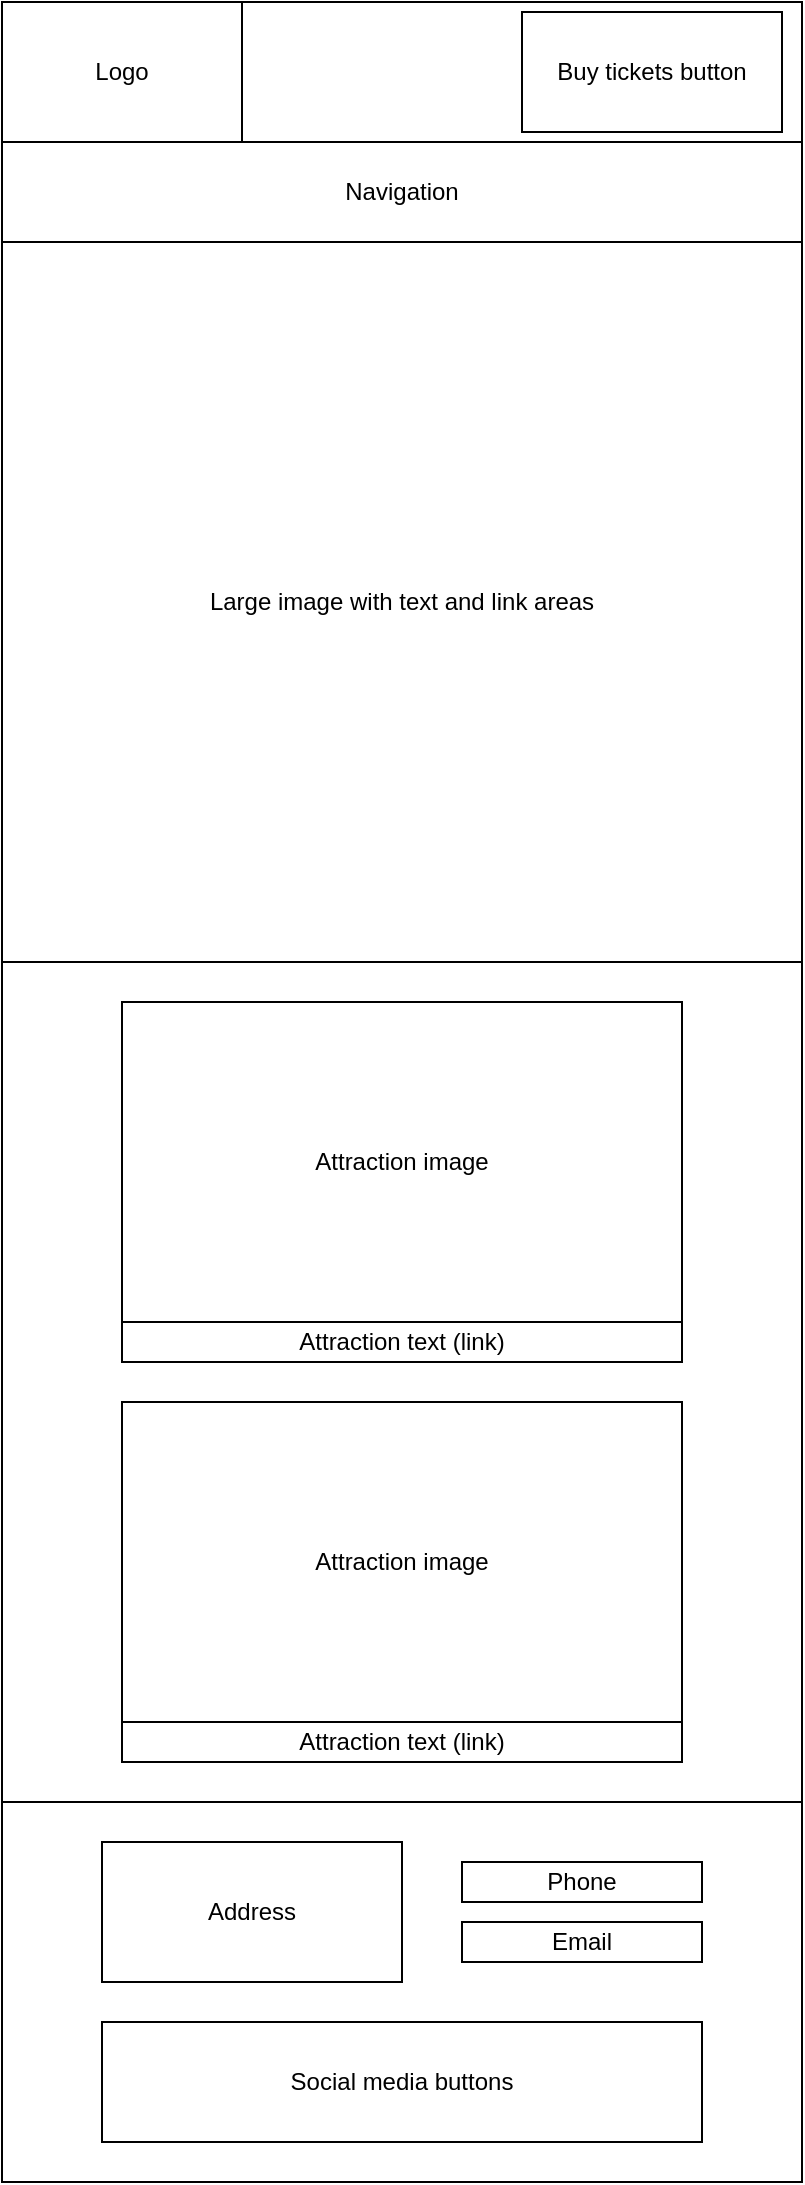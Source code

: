 <mxfile version="13.10.0" type="github">
  <diagram id="9Hw6Vr-7h3pMYh5VBa0q" name="Page-1">
    <mxGraphModel dx="781" dy="1113" grid="1" gridSize="10" guides="1" tooltips="1" connect="1" arrows="1" fold="1" page="1" pageScale="1" pageWidth="827" pageHeight="1169" math="0" shadow="0">
      <root>
        <mxCell id="0" />
        <mxCell id="1" parent="0" />
        <mxCell id="3FMGTcq-xvpvnl0HWLI_-1" value="" style="rounded=0;whiteSpace=wrap;html=1;" parent="1" vertex="1">
          <mxGeometry x="120" y="40" width="400" height="70" as="geometry" />
        </mxCell>
        <mxCell id="IbGQemOW2Y28JKWkVA5o-1" value="Logo" style="rounded=0;whiteSpace=wrap;html=1;" parent="1" vertex="1">
          <mxGeometry x="120" y="40" width="120" height="70" as="geometry" />
        </mxCell>
        <mxCell id="IbGQemOW2Y28JKWkVA5o-2" value="Navigation" style="rounded=0;whiteSpace=wrap;html=1;" parent="1" vertex="1">
          <mxGeometry x="120" y="110" width="400" height="50" as="geometry" />
        </mxCell>
        <mxCell id="IbGQemOW2Y28JKWkVA5o-3" value="Large image with text and link areas" style="rounded=0;whiteSpace=wrap;html=1;" parent="1" vertex="1">
          <mxGeometry x="120" y="160" width="400" height="360" as="geometry" />
        </mxCell>
        <mxCell id="IbGQemOW2Y28JKWkVA5o-4" value="" style="rounded=0;whiteSpace=wrap;html=1;" parent="1" vertex="1">
          <mxGeometry x="120" y="520" width="400" height="430" as="geometry" />
        </mxCell>
        <mxCell id="IbGQemOW2Y28JKWkVA5o-5" value="" style="rounded=0;whiteSpace=wrap;html=1;" parent="1" vertex="1">
          <mxGeometry x="120" y="940" width="400" height="190" as="geometry" />
        </mxCell>
        <mxCell id="IbGQemOW2Y28JKWkVA5o-6" value="Buy tickets button" style="rounded=0;whiteSpace=wrap;html=1;" parent="1" vertex="1">
          <mxGeometry x="380" y="45" width="130" height="60" as="geometry" />
        </mxCell>
        <mxCell id="IbGQemOW2Y28JKWkVA5o-11" value="Attraction image" style="rounded=0;whiteSpace=wrap;html=1;" parent="1" vertex="1">
          <mxGeometry x="180" y="540" width="280" height="160" as="geometry" />
        </mxCell>
        <mxCell id="IbGQemOW2Y28JKWkVA5o-13" value="Attraction text (link)" style="rounded=0;whiteSpace=wrap;html=1;" parent="1" vertex="1">
          <mxGeometry x="180" y="700" width="280" height="20" as="geometry" />
        </mxCell>
        <mxCell id="IbGQemOW2Y28JKWkVA5o-22" value="Attraction image" style="rounded=0;whiteSpace=wrap;html=1;" parent="1" vertex="1">
          <mxGeometry x="180" y="740" width="280" height="160" as="geometry" />
        </mxCell>
        <mxCell id="IbGQemOW2Y28JKWkVA5o-23" value="Attraction text (link)" style="rounded=0;whiteSpace=wrap;html=1;" parent="1" vertex="1">
          <mxGeometry x="180" y="900" width="280" height="20" as="geometry" />
        </mxCell>
        <mxCell id="IbGQemOW2Y28JKWkVA5o-24" value="Address" style="rounded=0;whiteSpace=wrap;html=1;" parent="1" vertex="1">
          <mxGeometry x="170" y="960" width="150" height="70" as="geometry" />
        </mxCell>
        <mxCell id="IbGQemOW2Y28JKWkVA5o-25" value="Email" style="rounded=0;whiteSpace=wrap;html=1;" parent="1" vertex="1">
          <mxGeometry x="350" y="1000" width="120" height="20" as="geometry" />
        </mxCell>
        <mxCell id="IbGQemOW2Y28JKWkVA5o-26" value="Phone" style="rounded=0;whiteSpace=wrap;html=1;" parent="1" vertex="1">
          <mxGeometry x="350" y="970" width="120" height="20" as="geometry" />
        </mxCell>
        <mxCell id="Dg9ZwA2nGZHByh9lv0ck-1" value="Social media buttons" style="rounded=0;whiteSpace=wrap;html=1;" vertex="1" parent="1">
          <mxGeometry x="170" y="1050" width="300" height="60" as="geometry" />
        </mxCell>
      </root>
    </mxGraphModel>
  </diagram>
</mxfile>

